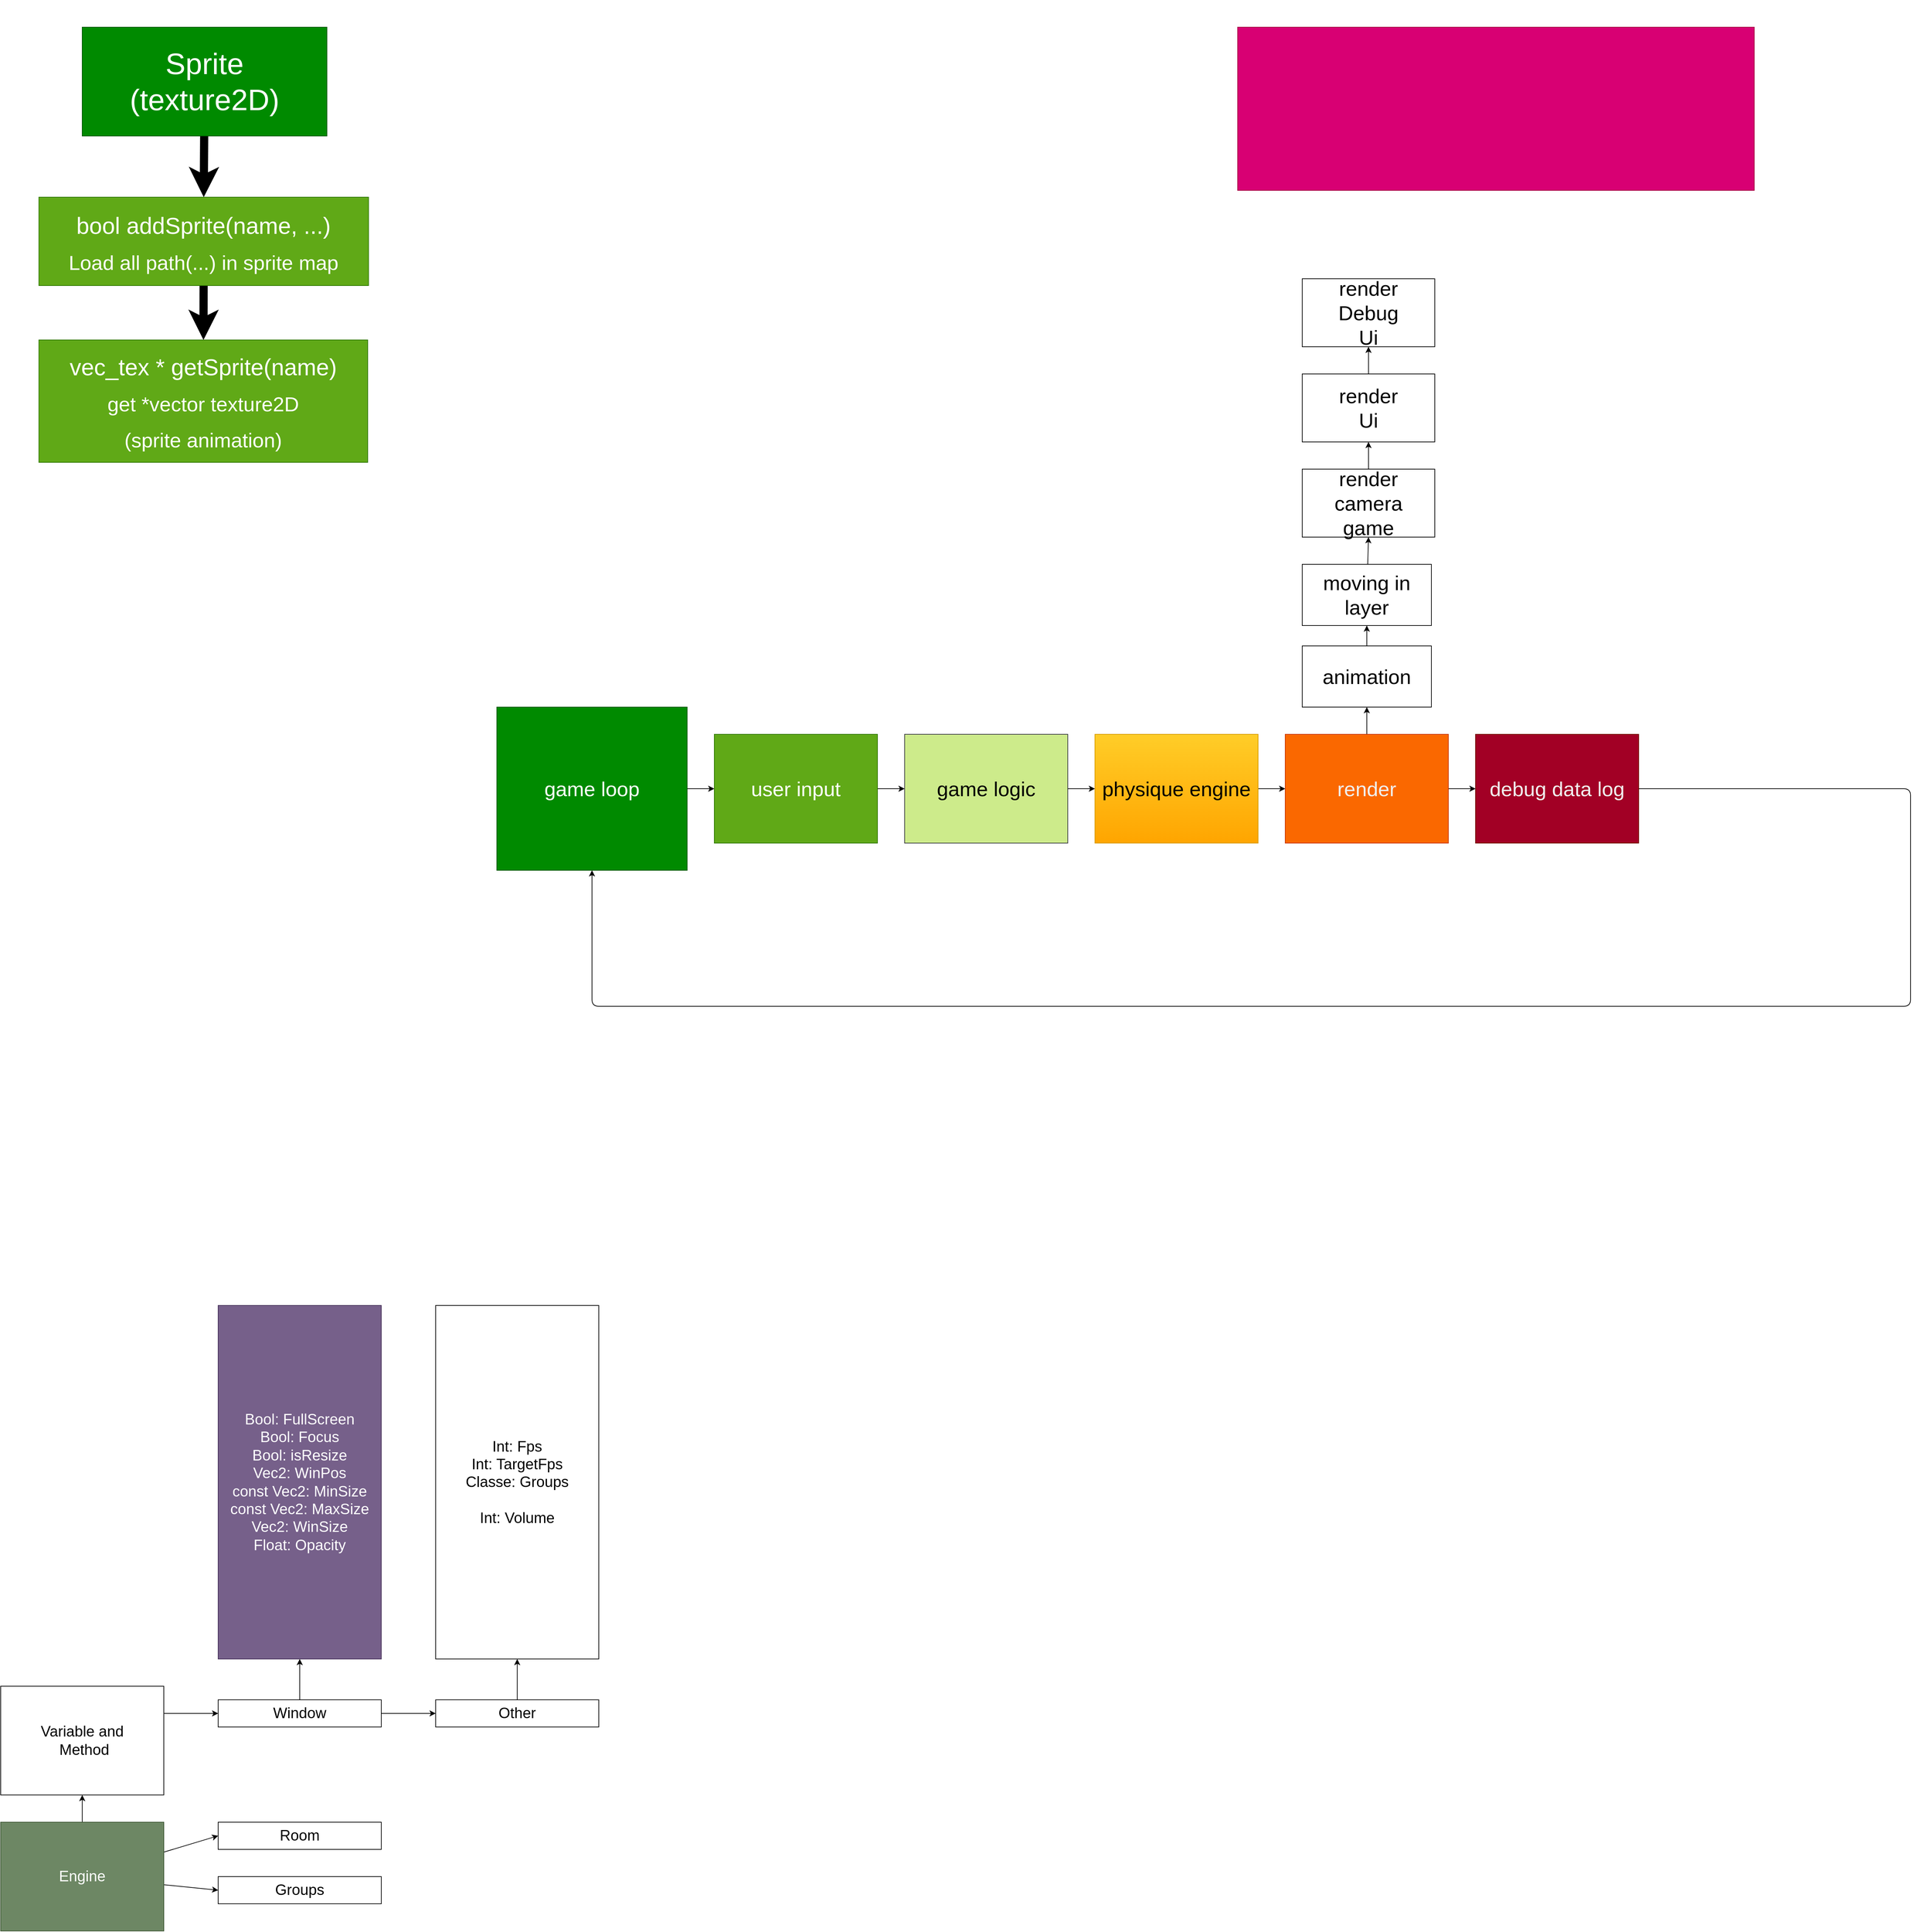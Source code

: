 <mxfile>
    <diagram id="Vkoyl3gB45kT7Wa5_Jae" name="Page-1">
        <mxGraphModel dx="1686" dy="4161" grid="1" gridSize="10" guides="1" tooltips="1" connect="1" arrows="1" fold="1" page="1" pageScale="1" pageWidth="3000" pageHeight="3000" math="0" shadow="0">
            <root>
                <mxCell id="0"/>
                <mxCell id="1" parent="0"/>
                <mxCell id="2" value="" style="whiteSpace=wrap;html=1;fillColor=#d80073;fontColor=#ffffff;strokeColor=#A50040;" parent="1" vertex="1">
                    <mxGeometry x="1860" y="-2880" width="760" height="240" as="geometry"/>
                </mxCell>
                <mxCell id="3" value="&lt;font style=&quot;font-size: 24px;&quot;&gt;struc and typedef&lt;/font&gt;" style="text;html=1;strokeColor=none;fillColor=none;align=center;verticalAlign=middle;whiteSpace=wrap;rounded=0;labelBackgroundColor=none;fontColor=#FFFFFF;" parent="1" vertex="1">
                    <mxGeometry x="2130" y="-2920" width="230" height="30" as="geometry"/>
                </mxCell>
                <mxCell id="11" style="edgeStyle=none;html=1;entryX=0.5;entryY=0;entryDx=0;entryDy=0;fontSize=34;strokeWidth=12;" parent="1" source="8" target="10" edge="1">
                    <mxGeometry relative="1" as="geometry"/>
                </mxCell>
                <mxCell id="8" value="&lt;div style=&quot;&quot;&gt;&lt;span style=&quot;font-size: 44px;&quot;&gt;Sprite&lt;br&gt;(texture2D)&lt;/span&gt;&lt;/div&gt;" style="whiteSpace=wrap;html=1;fillColor=#008a00;fontColor=#ffffff;strokeColor=#005700;align=center;" parent="1" vertex="1">
                    <mxGeometry x="160" y="-2880" width="360" height="160" as="geometry"/>
                </mxCell>
                <mxCell id="13" style="edgeStyle=none;html=1;strokeWidth=12;fontSize=30;" parent="1" source="10" target="12" edge="1">
                    <mxGeometry relative="1" as="geometry"/>
                </mxCell>
                <mxCell id="10" value="&lt;span style=&quot;font-size: 34px;&quot;&gt;bool addSprite(name, ...)&lt;/span&gt;&lt;br&gt;&lt;font style=&quot;font-size: 30px;&quot;&gt;Load all path(...) in sprite map&lt;/font&gt;" style="whiteSpace=wrap;html=1;fontSize=44;fillColor=#60a917;fontColor=#ffffff;strokeColor=#2D7600;" parent="1" vertex="1">
                    <mxGeometry x="96.25" y="-2630" width="485" height="130" as="geometry"/>
                </mxCell>
                <mxCell id="12" value="&lt;span style=&quot;font-size: 34px;&quot;&gt;vec_tex * getSprite(name)&lt;/span&gt;&lt;br&gt;&lt;span style=&quot;font-size: 30px;&quot;&gt;get *vector texture2D &lt;br&gt;(sprite animation)&lt;/span&gt;" style="whiteSpace=wrap;html=1;fontSize=44;fillColor=#60a917;fontColor=#ffffff;strokeColor=#2D7600;" parent="1" vertex="1">
                    <mxGeometry x="96.25" y="-2420" width="483.75" height="180" as="geometry"/>
                </mxCell>
                <mxCell id="18" style="edgeStyle=none;html=1;entryX=0;entryY=0.5;entryDx=0;entryDy=0;fontSize=30;" parent="1" source="14" target="16" edge="1">
                    <mxGeometry relative="1" as="geometry"/>
                </mxCell>
                <mxCell id="14" value="&lt;span style=&quot;font-size: 30px;&quot;&gt;game loop&lt;/span&gt;" style="whiteSpace=wrap;html=1;fillColor=#008a00;fontColor=#ffffff;strokeColor=#005700;" parent="1" vertex="1">
                    <mxGeometry x="770" y="-1880" width="280" height="240" as="geometry"/>
                </mxCell>
                <mxCell id="30" style="edgeStyle=none;html=1;entryX=0;entryY=0.5;entryDx=0;entryDy=0;fontSize=30;fontColor=#030303;" parent="1" source="16" target="29" edge="1">
                    <mxGeometry relative="1" as="geometry"/>
                </mxCell>
                <mxCell id="16" value="&lt;span style=&quot;font-size: 30px;&quot;&gt;user input&lt;/span&gt;" style="whiteSpace=wrap;html=1;fillColor=#60a917;fontColor=#ffffff;strokeColor=#2D7600;" parent="1" vertex="1">
                    <mxGeometry x="1090" y="-1840" width="240" height="160" as="geometry"/>
                </mxCell>
                <mxCell id="22" style="edgeStyle=none;html=1;entryX=0;entryY=0.5;entryDx=0;entryDy=0;fontSize=30;" parent="1" source="19" target="21" edge="1">
                    <mxGeometry relative="1" as="geometry"/>
                </mxCell>
                <mxCell id="19" value="&lt;span style=&quot;font-size: 30px;&quot;&gt;physique engine&lt;/span&gt;" style="whiteSpace=wrap;html=1;fillColor=#ffcd28;gradientColor=#ffa500;strokeColor=#d79b00;" parent="1" vertex="1">
                    <mxGeometry x="1650" y="-1840" width="240" height="160" as="geometry"/>
                </mxCell>
                <mxCell id="25" style="edgeStyle=none;html=1;entryX=0.5;entryY=1;entryDx=0;entryDy=0;fontSize=30;" parent="1" source="21" target="24" edge="1">
                    <mxGeometry relative="1" as="geometry"/>
                </mxCell>
                <mxCell id="43" style="edgeStyle=none;html=1;" parent="1" source="21" target="42" edge="1">
                    <mxGeometry relative="1" as="geometry"/>
                </mxCell>
                <mxCell id="21" value="&lt;font color=&quot;#f0f0f0&quot;&gt;&lt;span style=&quot;font-size: 30px;&quot;&gt;render&lt;/span&gt;&lt;/font&gt;" style="whiteSpace=wrap;html=1;fillColor=#fa6800;strokeColor=#C73500;fontColor=#000000;" parent="1" vertex="1">
                    <mxGeometry x="1930" y="-1840" width="240" height="160" as="geometry"/>
                </mxCell>
                <mxCell id="27" style="edgeStyle=none;html=1;entryX=0.5;entryY=1;entryDx=0;entryDy=0;fontSize=30;" parent="1" source="24" target="26" edge="1">
                    <mxGeometry relative="1" as="geometry"/>
                </mxCell>
                <mxCell id="24" value="animation" style="whiteSpace=wrap;html=1;fontSize=30;" parent="1" vertex="1">
                    <mxGeometry x="1955" y="-1970" width="190" height="90" as="geometry"/>
                </mxCell>
                <mxCell id="33" style="edgeStyle=none;html=1;entryX=0.5;entryY=1;entryDx=0;entryDy=0;fontSize=30;fontColor=#030303;" parent="1" source="26" target="32" edge="1">
                    <mxGeometry relative="1" as="geometry"/>
                </mxCell>
                <mxCell id="26" value="moving in layer" style="whiteSpace=wrap;html=1;fontSize=30;" parent="1" vertex="1">
                    <mxGeometry x="1955" y="-2090" width="190" height="90" as="geometry"/>
                </mxCell>
                <mxCell id="31" style="edgeStyle=none;html=1;entryX=0;entryY=0.5;entryDx=0;entryDy=0;fontSize=30;fontColor=#030303;" parent="1" source="29" target="19" edge="1">
                    <mxGeometry relative="1" as="geometry"/>
                </mxCell>
                <mxCell id="29" value="&lt;font color=&quot;#030303&quot;&gt;&lt;span style=&quot;font-size: 30px;&quot;&gt;game logic&lt;/span&gt;&lt;/font&gt;" style="whiteSpace=wrap;html=1;fillColor=#cdeb8b;strokeColor=#36393d;" parent="1" vertex="1">
                    <mxGeometry x="1370" y="-1840" width="240" height="160" as="geometry"/>
                </mxCell>
                <mxCell id="37" style="edgeStyle=none;html=1;entryX=0.5;entryY=1;entryDx=0;entryDy=0;fontSize=30;fontColor=#030303;" parent="1" source="32" target="36" edge="1">
                    <mxGeometry relative="1" as="geometry"/>
                </mxCell>
                <mxCell id="32" value="render camera&lt;br&gt;game" style="whiteSpace=wrap;html=1;fontSize=30;" parent="1" vertex="1">
                    <mxGeometry x="1955" y="-2230" width="195" height="100" as="geometry"/>
                </mxCell>
                <mxCell id="39" style="edgeStyle=none;html=1;entryX=0.5;entryY=1;entryDx=0;entryDy=0;fontSize=30;fontColor=#030303;" parent="1" source="36" target="38" edge="1">
                    <mxGeometry relative="1" as="geometry"/>
                </mxCell>
                <mxCell id="36" value="render&lt;br&gt;Ui" style="whiteSpace=wrap;html=1;fontSize=30;" parent="1" vertex="1">
                    <mxGeometry x="1955" y="-2370" width="195" height="100" as="geometry"/>
                </mxCell>
                <mxCell id="38" value="render&lt;br&gt;Debug&lt;br&gt;Ui" style="whiteSpace=wrap;html=1;fontSize=30;" parent="1" vertex="1">
                    <mxGeometry x="1955" y="-2510" width="195" height="100" as="geometry"/>
                </mxCell>
                <mxCell id="44" style="edgeStyle=none;html=1;entryX=0.5;entryY=1;entryDx=0;entryDy=0;" parent="1" source="42" target="14" edge="1">
                    <mxGeometry relative="1" as="geometry">
                        <mxPoint x="820" y="-1440" as="targetPoint"/>
                        <Array as="points">
                            <mxPoint x="2850" y="-1760"/>
                            <mxPoint x="2850" y="-1440"/>
                            <mxPoint x="910" y="-1440"/>
                        </Array>
                    </mxGeometry>
                </mxCell>
                <mxCell id="42" value="&lt;font color=&quot;#f0f0f0&quot;&gt;&lt;span style=&quot;font-size: 30px;&quot;&gt;debug data log&lt;/span&gt;&lt;/font&gt;" style="whiteSpace=wrap;html=1;fillColor=#a20025;strokeColor=#6F0000;fontColor=#ffffff;" parent="1" vertex="1">
                    <mxGeometry x="2210" y="-1840" width="240" height="160" as="geometry"/>
                </mxCell>
                <mxCell id="48" style="edgeStyle=none;html=1;entryX=0;entryY=0.5;entryDx=0;entryDy=0;fontSize=22;" edge="1" parent="1" source="45" target="46">
                    <mxGeometry relative="1" as="geometry"/>
                </mxCell>
                <mxCell id="49" style="edgeStyle=none;html=1;entryX=0;entryY=0.5;entryDx=0;entryDy=0;fontSize=22;" edge="1" parent="1" source="45" target="47">
                    <mxGeometry relative="1" as="geometry"/>
                </mxCell>
                <mxCell id="52" style="edgeStyle=none;html=1;fontSize=22;" edge="1" parent="1" source="45" target="51">
                    <mxGeometry relative="1" as="geometry"/>
                </mxCell>
                <mxCell id="45" value="&lt;font style=&quot;font-size: 22px;&quot;&gt;Engine&lt;/font&gt;" style="whiteSpace=wrap;html=1;fillColor=#6d8764;strokeColor=#3A5431;fontColor=#ffffff;" vertex="1" parent="1">
                    <mxGeometry x="40" y="-240" width="240" height="160" as="geometry"/>
                </mxCell>
                <mxCell id="46" value="&lt;span style=&quot;font-size: 22px;&quot;&gt;Room&lt;/span&gt;" style="whiteSpace=wrap;html=1;" vertex="1" parent="1">
                    <mxGeometry x="360" y="-240" width="240" height="40" as="geometry"/>
                </mxCell>
                <mxCell id="47" value="&lt;span style=&quot;font-size: 22px;&quot;&gt;Groups&lt;br&gt;&lt;/span&gt;" style="whiteSpace=wrap;html=1;" vertex="1" parent="1">
                    <mxGeometry x="360" y="-160" width="240" height="40" as="geometry"/>
                </mxCell>
                <mxCell id="55" style="edgeStyle=none;html=1;exitX=1;exitY=0.25;exitDx=0;exitDy=0;entryX=0;entryY=0.5;entryDx=0;entryDy=0;fontSize=22;" edge="1" parent="1" source="51" target="53">
                    <mxGeometry relative="1" as="geometry"/>
                </mxCell>
                <mxCell id="51" value="&lt;span style=&quot;font-size: 22px;&quot;&gt;Variable and&lt;/span&gt;&lt;br&gt;&lt;span style=&quot;font-size: 22px;&quot;&gt;&amp;nbsp;Method&lt;/span&gt;" style="whiteSpace=wrap;html=1;" vertex="1" parent="1">
                    <mxGeometry x="40" y="-440" width="240" height="160" as="geometry"/>
                </mxCell>
                <mxCell id="59" style="edgeStyle=none;html=1;entryX=0.5;entryY=1;entryDx=0;entryDy=0;fontSize=22;" edge="1" parent="1" source="53" target="57">
                    <mxGeometry relative="1" as="geometry"/>
                </mxCell>
                <mxCell id="61" style="edgeStyle=none;html=1;entryX=0;entryY=0.5;entryDx=0;entryDy=0;fontSize=22;" edge="1" parent="1" source="53" target="60">
                    <mxGeometry relative="1" as="geometry"/>
                </mxCell>
                <mxCell id="53" value="&lt;span style=&quot;font-size: 22px;&quot;&gt;Window&lt;/span&gt;" style="whiteSpace=wrap;html=1;" vertex="1" parent="1">
                    <mxGeometry x="360" y="-420" width="240" height="40" as="geometry"/>
                </mxCell>
                <mxCell id="56" value="Int: Fps&lt;br&gt;Int: TargetFps&lt;br&gt;Classe: Groups&lt;br&gt;&lt;br&gt;Int: Volume&lt;br&gt;" style="whiteSpace=wrap;html=1;fontSize=22;" vertex="1" parent="1">
                    <mxGeometry x="680" y="-1000" width="240" height="520" as="geometry"/>
                </mxCell>
                <mxCell id="57" value="Bool: FullScreen&lt;br&gt;Bool: Focus&lt;br&gt;Bool: isResize&lt;br&gt;Vec2: WinPos&lt;br&gt;const Vec2: MinSize&lt;br&gt;const Vec2: MaxSize&lt;br&gt;Vec2: WinSize&lt;br&gt;Float: Opacity&lt;br&gt;" style="whiteSpace=wrap;html=1;fontSize=22;fillColor=#76608a;fontColor=#ffffff;strokeColor=#432D57;" vertex="1" parent="1">
                    <mxGeometry x="360" y="-1000" width="240" height="520" as="geometry"/>
                </mxCell>
                <mxCell id="62" style="edgeStyle=none;html=1;entryX=0.5;entryY=1;entryDx=0;entryDy=0;fontSize=22;" edge="1" parent="1" source="60" target="56">
                    <mxGeometry relative="1" as="geometry"/>
                </mxCell>
                <mxCell id="60" value="&lt;span style=&quot;font-size: 22px;&quot;&gt;Other&lt;/span&gt;" style="whiteSpace=wrap;html=1;" vertex="1" parent="1">
                    <mxGeometry x="680" y="-420" width="240" height="40" as="geometry"/>
                </mxCell>
            </root>
        </mxGraphModel>
    </diagram>
</mxfile>